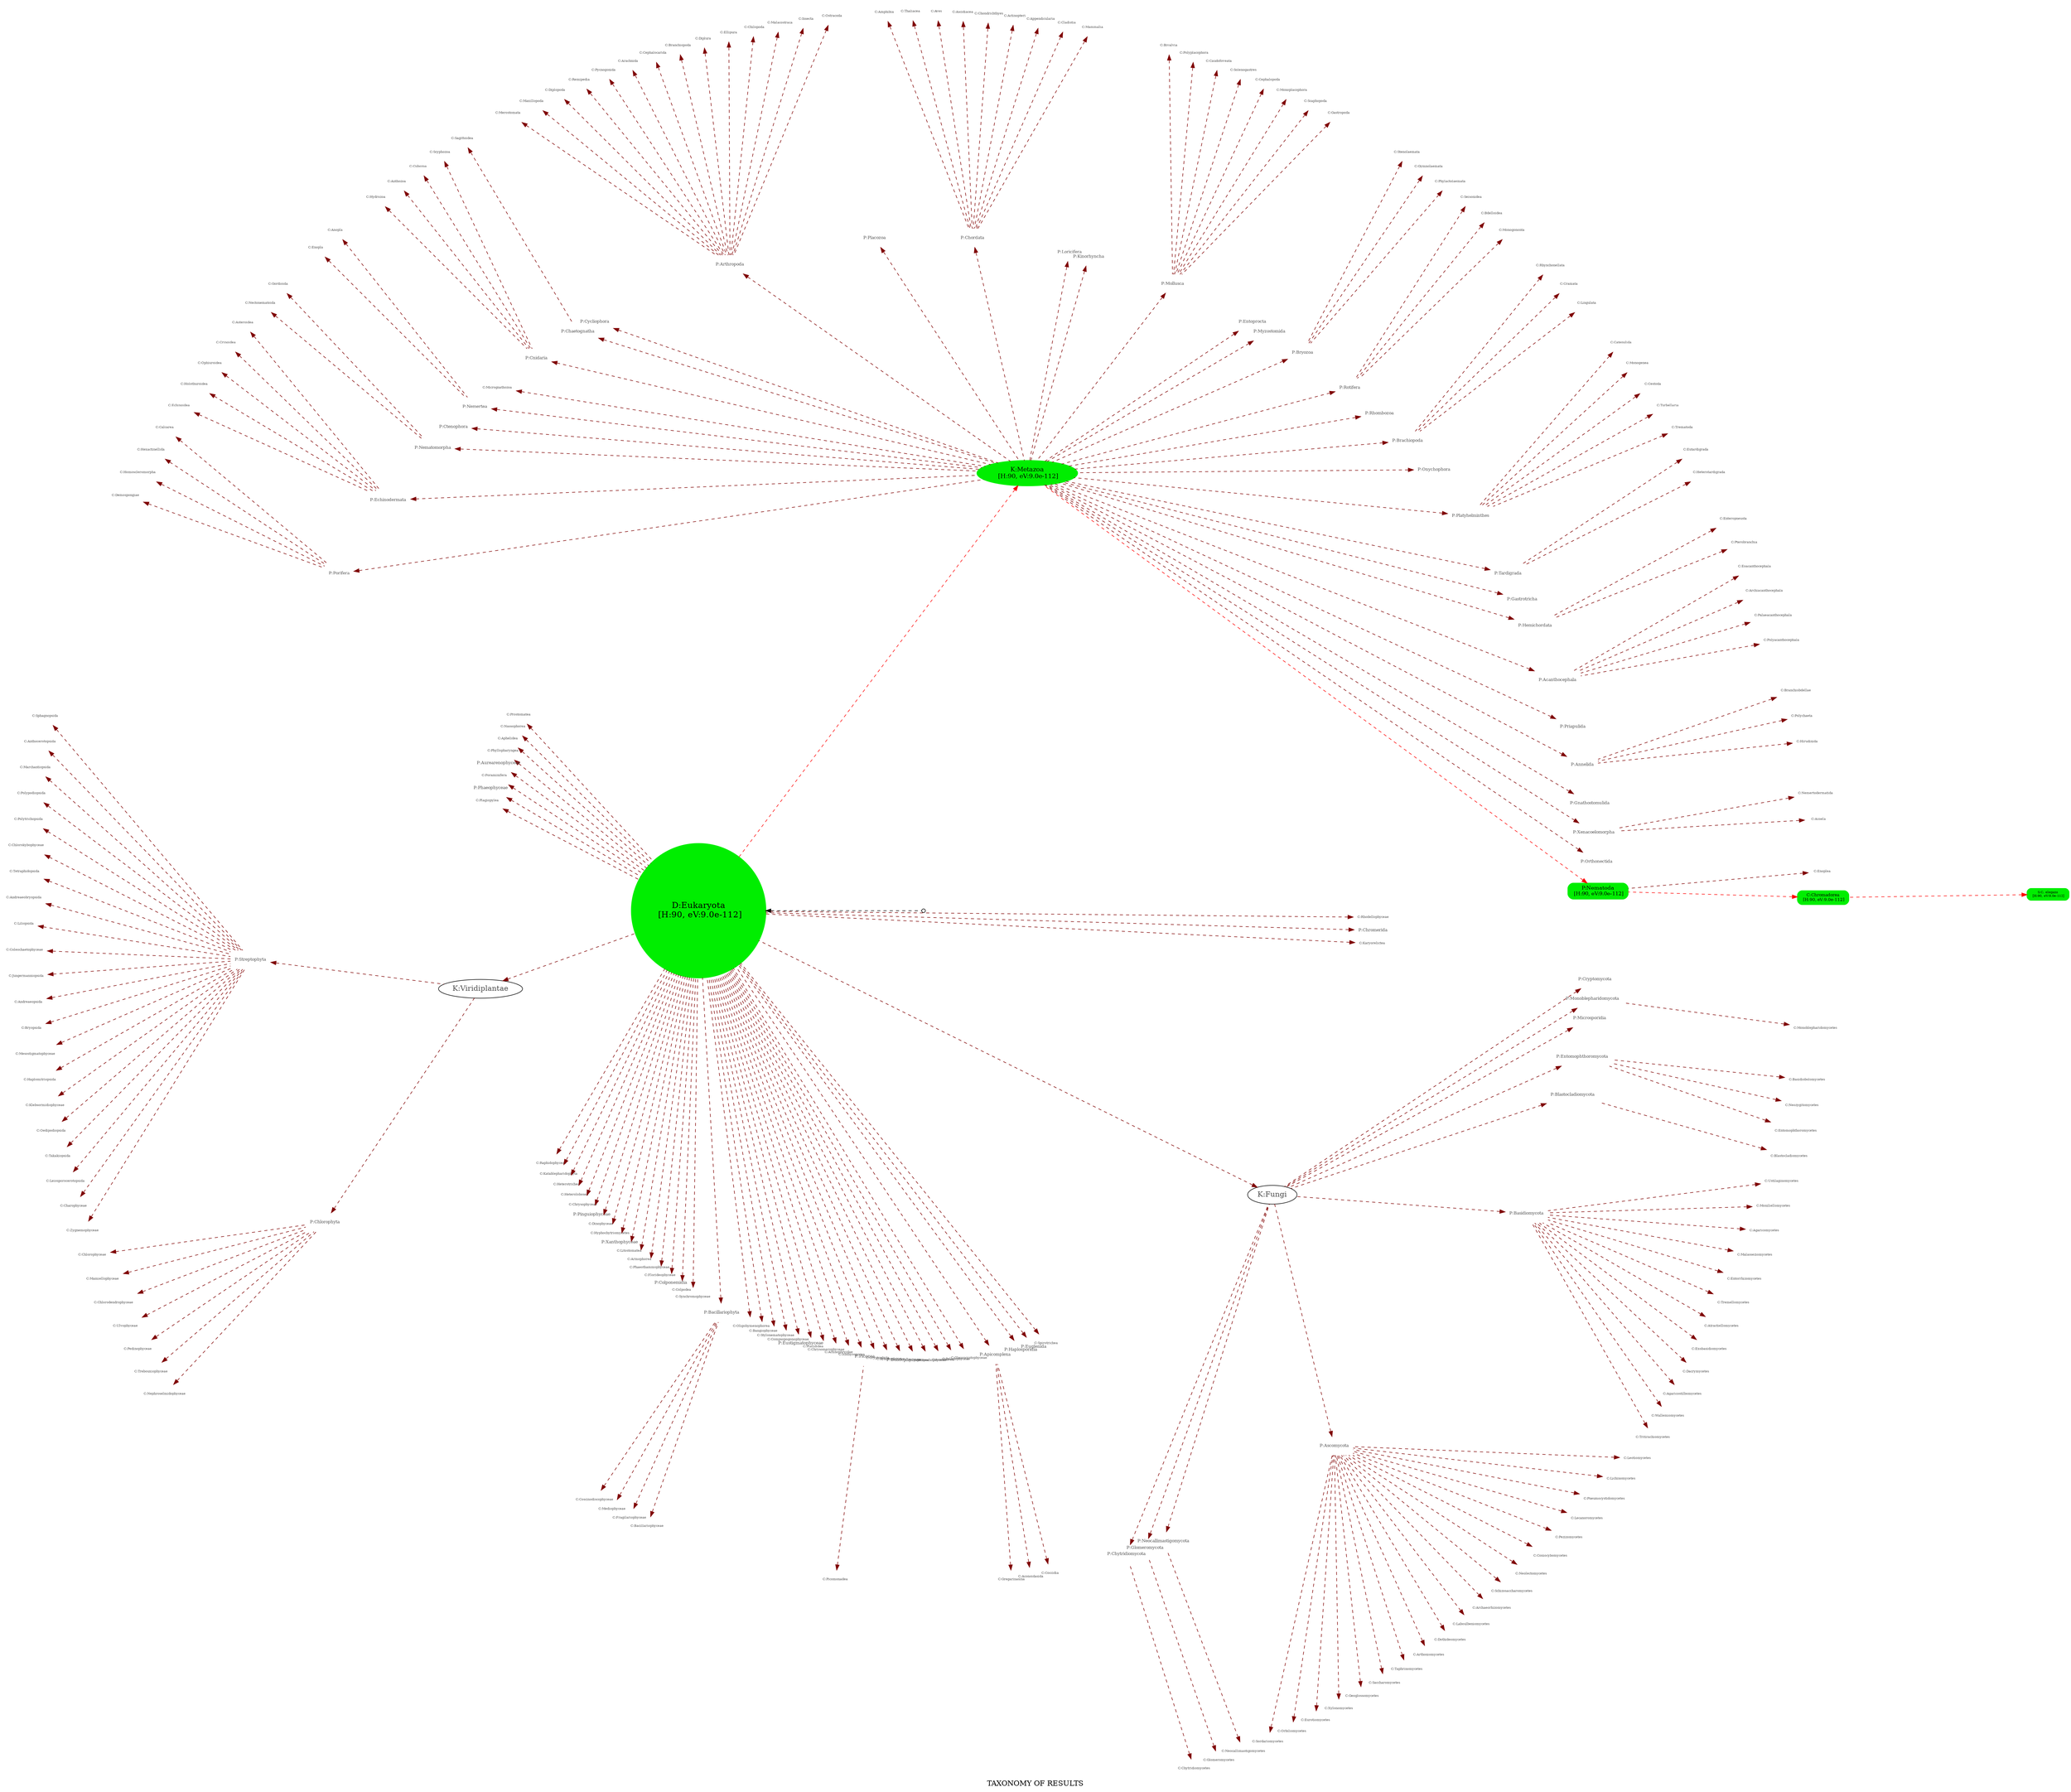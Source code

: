 digraph TaxG
    {
    root="N/D";
    layout=twopi;
    edge [style=dashed dir=back];
    node [shape=plaintext];
    ranksep=6;
    label = "TAXONOMY OF RESULTS";
    center = 1;
# --- NODES FOLLOW --- 
    "N/D"[shape=circle,label="",width=0.1,height=0.1]
    "D:Eukaryota"[shape=box width=0.01 height=0.01 style="rounded,filled,bold" color="#00ee00"  fillcolor="#00ee00" tooltip="HITS: 90 , best eV:9.0e-112, avg eV:1.9e-01, worst eV:6.1e+00" shape=circle fontsize=16  label="D:Eukaryota\n [H:90, eV:9.0e-112]"]
    "P:Nematoda"[shape=box width=0.01 height=0.01 style="rounded,filled,bold" color="#00ee00"  fillcolor="#00ee00" tooltip="HITS: 90 , best eV:9.0e-112, avg eV:1.9e-01, worst eV:6.1e+00" fontsize=10  label="P:Nematoda\n [H:90, eV:9.0e-112]"]
    "K:Metazoa"[shape=box width=0.01 height=0.01 style="rounded,filled,bold" color="#00ee00"  fillcolor="#00ee00" tooltip="HITS: 90 , best eV:9.0e-112, avg eV:1.9e-01, worst eV:6.1e+00" shape=ellipse fontsize=12  label="K:Metazoa\n [H:90, eV:9.0e-112]"]
    "S:C. elegans"[shape=box width=0.01 height=0.01 style="rounded,filled,bold" color="#00ee00"  fillcolor="#00ee00" tooltip="HITS: 90 , best eV:9.0e-112, avg eV:1.9e-01, worst eV:6.1e+00" fontsize=6  label="S:C. elegans\n [H:90, eV:9.0e-112]"]
    "C:Chromadorea"[shape=box width=0.01 height=0.01 style="rounded,filled,bold" color="#00ee00"  fillcolor="#00ee00" tooltip="HITS: 90 , best eV:9.0e-112, avg eV:1.9e-01, worst eV:6.1e+00" fontsize=8  label="C:Chromadorea\n [H:90, eV:9.0e-112]"]
# ---> TAXONOMY NODES FOLLOW <--- 
    "P:Orthonectida"[ fontcolor="#505050" fontsize=8 ]
    "C:Chlorophyceae"[ fontcolor="#505050" fontsize=6 ]
    "C:Prostomatea"[ fontcolor="#505050" fontsize=6 ]
    "P:Xenacoelomorpha"[ fontcolor="#505050" fontsize=8 ]
    "C:Ostracoda"[ fontcolor="#505050" fontsize=6 ]
    "C:Entomophthoromycetes"[ fontcolor="#505050" fontsize=6 ]
    "C:Nassophorea"[ fontcolor="#505050" fontsize=6 ]
    "P:Gnathostomulida"[ fontcolor="#505050" fontsize=8 ]
    "C:Tritirachiomycetes"[ fontcolor="#505050" fontsize=6 ]
    "P:Chytridiomycota"[ fontcolor="#505050" fontsize=8 ]
    "C:Aphelidea"[ fontcolor="#505050" fontsize=6 ]
    "C:Sphagnopsida"[ fontcolor="#505050" fontsize=6 ]
    "C:Phylactolaemata"[ fontcolor="#505050" fontsize=6 ]
    "C:Anopla"[ fontcolor="#505050" fontsize=6 ]
    "C:Lingulata"[ fontcolor="#505050" fontsize=6 ]
    "C:Phyllopharyngea"[ fontcolor="#505050" fontsize=6 ]
    "C:Gordioida"[ fontcolor="#505050" fontsize=6 ]
    "P:Aurearenophyceae"[ fontcolor="#505050" fontsize=8 ]
    "P:Annelida"[ fontcolor="#505050" fontsize=8 ]
    "P:Priapulida"[ fontcolor="#505050" fontsize=8 ]
    "C:Foraminifera"[ fontcolor="#505050" fontsize=6 ]
    "P:Acanthocephala"[ fontcolor="#505050" fontsize=8 ]
    "P:Phaeophyceae"[ fontcolor="#505050" fontsize=8 ]
    "C:Gastropoda"[ fontcolor="#505050" fontsize=6 ]
    "P:Hemichordata"[ fontcolor="#505050" fontsize=8 ]
    "C:Mamiellophyceae"[ fontcolor="#505050" fontsize=6 ]
    "C:Pterobranchia"[ fontcolor="#505050" fontsize=6 ]
    "C:Calcarea"[ fontcolor="#505050" fontsize=6 ]
    "C:Hexactinellida"[ fontcolor="#505050" fontsize=6 ]
    "C:Insecta"[ fontcolor="#505050" fontsize=6 ]
    "C:Anthocerotopsida"[ fontcolor="#505050" fontsize=6 ]
    "C:Scaphopoda"[ fontcolor="#505050" fontsize=6 ]
    "C:Plagiopylea"[ fontcolor="#505050" fontsize=6 ]
    "C:Mammalia"[ fontcolor="#505050" fontsize=6 ]
    "C:Coscinodiscophyceae"[ fontcolor="#505050" fontsize=6 ]
    "C:Sordariomycetes"[ fontcolor="#505050" fontsize=6 ]
    "C:Chlorodendrophyceae"[ fontcolor="#505050" fontsize=6 ]
    "C:Homoscleromorpha"[ fontcolor="#505050" fontsize=6 ]
    "C:Wallemiomycetes"[ fontcolor="#505050" fontsize=6 ]
    "C:Orbiliomycetes"[ fontcolor="#505050" fontsize=6 ]
    "C:Malacostraca"[ fontcolor="#505050" fontsize=6 ]
    "C:Asteroidea"[ fontcolor="#505050" fontsize=6 ]
    "C:Crinoidea"[ fontcolor="#505050" fontsize=6 ]
    "P:Gastrotricha"[ fontcolor="#505050" fontsize=8 ]
    "K:Viridiplantae"[ fontcolor="#505050" shape=ellipse fontsize=14 ]
    "C:Ulvophyceae"[ fontcolor="#505050" fontsize=6 ]
    "P:Tardigrada"[ fontcolor="#505050" fontsize=8 ]
    "C:Marchantiopsida"[ fontcolor="#505050" fontsize=6 ]
    "C:Neocallimastigomycetes"[ fontcolor="#505050" fontsize=6 ]
    "P:Platyhelminthes"[ fontcolor="#505050" fontsize=8 ]
    "C:Polypodiopsida"[ fontcolor="#505050" fontsize=6 ]
    "C:Neozygitomycetes"[ fontcolor="#505050" fontsize=6 ]
    "C:Eurotiomycetes"[ fontcolor="#505050" fontsize=6 ]
    "C:Xylonomycetes"[ fontcolor="#505050" fontsize=6 ]
    "C:Chilopoda"[ fontcolor="#505050" fontsize=6 ]
    "C:Ellipura"[ fontcolor="#505050" fontsize=6 ]
    "P:Onychophora"[ fontcolor="#505050" fontsize=8 ]
    "C:Polytrichopsida"[ fontcolor="#505050" fontsize=6 ]
    "C:Gregarinasina"[ fontcolor="#505050" fontsize=6 ]
    "C:Raphidophyceae"[ fontcolor="#505050" fontsize=6 ]
    "C:Mediophyceae"[ fontcolor="#505050" fontsize=6 ]
    "C:Geoglossomycetes"[ fontcolor="#505050" fontsize=6 ]
    "C:Katablepharidophyta"[ fontcolor="#505050" fontsize=6 ]
    "C:Heterotrichea"[ fontcolor="#505050" fontsize=6 ]
    "C:Agaricostilbomycetes"[ fontcolor="#505050" fontsize=6 ]
    "C:Gymnolaemata"[ fontcolor="#505050" fontsize=6 ]
    "C:Craniata"[ fontcolor="#505050" fontsize=6 ]
    "P:Brachiopoda"[ fontcolor="#505050" fontsize=8 ]
    "C:Monoblepharidomycetes"[ fontcolor="#505050" fontsize=6 ]
    "P:Glomeromycota"[ fontcolor="#505050" fontsize=8 ]
    "C:Basidiobolomycetes"[ fontcolor="#505050" fontsize=6 ]
    "C:Ophiuroidea"[ fontcolor="#505050" fontsize=6 ]
    "P:Neocallimastigomycota"[ fontcolor="#505050" fontsize=8 ]
    "C:Heterolobosea"[ fontcolor="#505050" fontsize=6 ]
    "C:Saccharomycetes"[ fontcolor="#505050" fontsize=6 ]
    "P:Rhombozoa"[ fontcolor="#505050" fontsize=8 ]
    "C:Taphrinomycetes"[ fontcolor="#505050" fontsize=6 ]
    "C:Chrysophyceae"[ fontcolor="#505050" fontsize=6 ]
    "C:Chytridiomycetes"[ fontcolor="#505050" fontsize=6 ]
    "P:Rotifera"[ fontcolor="#505050" fontsize=8 ]
    "P:Bryozoa"[ fontcolor="#505050" fontsize=8 ]
    "C:Arthoniomycetes"[ fontcolor="#505050" fontsize=6 ]
    "C:Diplura"[ fontcolor="#505050" fontsize=6 ]
    "C:Dothideomycetes"[ fontcolor="#505050" fontsize=6 ]
    "C:Laboulbeniomycetes"[ fontcolor="#505050" fontsize=6 ]
    "P:Pinguiophyceae"[ fontcolor="#505050" fontsize=8 ]
    "C:Polyacanthocephala"[ fontcolor="#505050" fontsize=6 ]
    "C:Dinophyceae"[ fontcolor="#505050" fontsize=6 ]
    "C:Hyphochytriomycetes"[ fontcolor="#505050" fontsize=6 ]
    "C:Holothuroidea"[ fontcolor="#505050" fontsize=6 ]
    "C:Aconoidasida"[ fontcolor="#505050" fontsize=6 ]
    "P:Myzostomida"[ fontcolor="#505050" fontsize=8 ]
    "P:Xanthophyceae"[ fontcolor="#505050" fontsize=8 ]
    "C:Litostomatea"[ fontcolor="#505050" fontsize=6 ]
    "C:Acoela"[ fontcolor="#505050" fontsize=6 ]
    "C:Dacrymycetes"[ fontcolor="#505050" fontsize=6 ]
    "P:Ascomycota"[ fontcolor="#505050" fontsize=8 ]
    "P:Entoprocta"[ fontcolor="#505050" fontsize=8 ]
    "C:Pedinophyceae"[ fontcolor="#505050" fontsize=6 ]
    "C:Armophorea"[ fontcolor="#505050" fontsize=6 ]
    "C:Palaeacanthocephala"[ fontcolor="#505050" fontsize=6 ]
    "C:Phaeothamniophyceae"[ fontcolor="#505050" fontsize=6 ]
    "C:Scyphozoa"[ fontcolor="#505050" fontsize=6 ]
    "P:Mollusca"[ fontcolor="#505050" fontsize=8 ]
    "C:Monoplacophora"[ fontcolor="#505050" fontsize=6 ]
    "C:Exobasidiomycetes"[ fontcolor="#505050" fontsize=6 ]
    "C:Florideophyceae"[ fontcolor="#505050" fontsize=6 ]
    "C:Branchiopoda"[ fontcolor="#505050" fontsize=6 ]
    "C:Rhynchonellata"[ fontcolor="#505050" fontsize=6 ]
    "P:Basidiomycota"[ fontcolor="#505050" fontsize=8 ]
    "C:Atractiellomycetes"[ fontcolor="#505050" fontsize=6 ]
    "C:Trematoda"[ fontcolor="#505050" fontsize=6 ]
    "P:Blastocladiomycota"[ fontcolor="#505050" fontsize=8 ]
    "P:Colponemidia"[ fontcolor="#505050" fontsize=8 ]
    "C:Archaeorhizomycetes"[ fontcolor="#505050" fontsize=6 ]
    "C:Cephalocarida"[ fontcolor="#505050" fontsize=6 ]
    "P:Kinorhyncha"[ fontcolor="#505050" fontsize=8 ]
    "P:Streptophyta"[ fontcolor="#505050" fontsize=8 ]
    "C:Colpodea"[ fontcolor="#505050" fontsize=6 ]
    "C:Cladistia"[ fontcolor="#505050" fontsize=6 ]
    "C:Synchromophyceae"[ fontcolor="#505050" fontsize=6 ]
    "P:Bacillariophyta"[ fontcolor="#505050" fontsize=8 ]
    "C:Chlorokybophyceae"[ fontcolor="#505050" fontsize=6 ]
    "C:Oligohymenophorea"[ fontcolor="#505050" fontsize=6 ]
    "C:Tetraphidopsida"[ fontcolor="#505050" fontsize=6 ]
    "P:Loricifera"[ fontcolor="#505050" fontsize=8 ]
    "C:Cubozoa"[ fontcolor="#505050" fontsize=6 ]
    "C:Glomeromycetes"[ fontcolor="#505050" fontsize=6 ]
    "C:Enoplea"[ fontcolor="#505050" fontsize=6 ]
    "C:Cephalopoda"[ fontcolor="#505050" fontsize=6 ]
    "C:Bangiophyceae"[ fontcolor="#505050" fontsize=6 ]
    "P:Chordata"[ fontcolor="#505050" fontsize=8 ]
    "C:Stylonematophyceae"[ fontcolor="#505050" fontsize=6 ]
    "C:Tremellomycetes"[ fontcolor="#505050" fontsize=6 ]
    "C:Coccidia"[ fontcolor="#505050" fontsize=6 ]
    "P:Placozoa"[ fontcolor="#505050" fontsize=8 ]
    "C:Andreaeobryopsida"[ fontcolor="#505050" fontsize=6 ]
    "P:Entomophthoromycota"[ fontcolor="#505050" fontsize=8 ]
    "C:Schizosaccharomycetes"[ fontcolor="#505050" fontsize=6 ]
    "C:Compsopogonophyceae"[ fontcolor="#505050" fontsize=6 ]
    "P:Eustigmatophyceae"[ fontcolor="#505050" fontsize=8 ]
    "C:Trebouxiophyceae"[ fontcolor="#505050" fontsize=6 ]
    "C:Liliopsida"[ fontcolor="#505050" fontsize=6 ]
    "C:Coleochaetophyceae"[ fontcolor="#505050" fontsize=6 ]
    "P:Microsporidia"[ fontcolor="#505050" fontsize=8 ]
    "C:Placididea"[ fontcolor="#505050" fontsize=6 ]
    "C:Heterotardigrada"[ fontcolor="#505050" fontsize=6 ]
    "C:Jungermanniopsida"[ fontcolor="#505050" fontsize=6 ]
    "C:Turbellaria"[ fontcolor="#505050" fontsize=6 ]
    "C:Chrysomerophyceae"[ fontcolor="#505050" fontsize=6 ]
    "C:Andreaeopsida"[ fontcolor="#505050" fontsize=6 ]
    "C:Eutardigrada"[ fontcolor="#505050" fontsize=6 ]
    "C:Entorrhizomycetes"[ fontcolor="#505050" fontsize=6 ]
    "C:Arachnida"[ fontcolor="#505050" fontsize=6 ]
    "C:Fragilariophyceae"[ fontcolor="#505050" fontsize=6 ]
    "C:Bryopsida"[ fontcolor="#505050" fontsize=6 ]
    "C:Malasseziomycetes"[ fontcolor="#505050" fontsize=6 ]
    "C:Actinophryidae"[ fontcolor="#505050" fontsize=6 ]
    "C:Ichthyosporea"[ fontcolor="#505050" fontsize=6 ]
    "C:Appendicularia"[ fontcolor="#505050" fontsize=6 ]
    "C:Neolectomycetes"[ fontcolor="#505050" fontsize=6 ]
    "P:Chlorophyta"[ fontcolor="#505050" fontsize=8 ]
    "P:Arthropoda"[ fontcolor="#505050" fontsize=8 ]
    "C:Coniocybomycetes"[ fontcolor="#505050" fontsize=6 ]
    "P:Picozoa"[ fontcolor="#505050" fontsize=8 ]
    "C:Picomonadea"[ fontcolor="#505050" fontsize=6 ]
    "C:Bacillariophyceae"[ fontcolor="#505050" fontsize=6 ]
    "C:Actinopteri"[ fontcolor="#505050" fontsize=6 ]
    "C:Monogononta"[ fontcolor="#505050" fontsize=6 ]
    "C:Solenogastres"[ fontcolor="#505050" fontsize=6 ]
    "P:Cycliophora"[ fontcolor="#505050" fontsize=8 ]
    "C:Cestoda"[ fontcolor="#505050" fontsize=6 ]
    "C:Anthozoa"[ fontcolor="#505050" fontsize=6 ]
    "C:Chondrichthyes"[ fontcolor="#505050" fontsize=6 ]
    "C:Mesostigmatophyceae"[ fontcolor="#505050" fontsize=6 ]
    "P:Monoblepharidomycota"[ fontcolor="#505050" fontsize=8 ]
    "P:Chaetognatha"[ fontcolor="#505050" fontsize=8 ]
    "C:Cryptophyta"[ fontcolor="#505050" fontsize=6 ]
    "C:Pycnogonida"[ fontcolor="#505050" fontsize=6 ]
    "C:Agaricomycetes"[ fontcolor="#505050" fontsize=6 ]
    "C:Haplomitriopsida"[ fontcolor="#505050" fontsize=6 ]
    "C:Klebsormidiophyceae"[ fontcolor="#505050" fontsize=6 ]
    "C:Monogenea"[ fontcolor="#505050" fontsize=6 ]
    "C:Blastocladiomycetes"[ fontcolor="#505050" fontsize=6 ]
    "C:Bdelloidea"[ fontcolor="#505050" fontsize=6 ]
    "C:Oedipodiopsida"[ fontcolor="#505050" fontsize=6 ]
    "C:Seisonidea"[ fontcolor="#505050" fontsize=6 ]
    "C:Sagittoidea"[ fontcolor="#505050" fontsize=6 ]
    "C:Takakiopsida"[ fontcolor="#505050" fontsize=6 ]
    "C:Pezizomycetes"[ fontcolor="#505050" fontsize=6 ]
    "C:Enopla"[ fontcolor="#505050" fontsize=6 ]
    "C:Hirudinida"[ fontcolor="#505050" fontsize=6 ]
    "P:Cnidaria"[ fontcolor="#505050" fontsize=8 ]
    "C:Lecanoromycetes"[ fontcolor="#505050" fontsize=6 ]
    "C:Micrognathozoa"[ fontcolor="#505050" fontsize=6 ]
    "C:Ascidiacea"[ fontcolor="#505050" fontsize=6 ]
    "C:Remipedia"[ fontcolor="#505050" fontsize=6 ]
    "C:Diplopoda"[ fontcolor="#505050" fontsize=6 ]
    "P:Nemertea"[ fontcolor="#505050" fontsize=8 ]
    "C:Synurophyceae"[ fontcolor="#505050" fontsize=6 ]
    "C:Hydrozoa"[ fontcolor="#505050" fontsize=6 ]
    "C:Archiacanthocephala"[ fontcolor="#505050" fontsize=6 ]
    "P:Ctenophora"[ fontcolor="#505050" fontsize=8 ]
    "P:Nematomorpha"[ fontcolor="#505050" fontsize=8 ]
    "P:Bolidophyceae"[ fontcolor="#505050" fontsize=8 ]
    "C:Pneumocystidomycetes"[ fontcolor="#505050" fontsize=6 ]
    "C:Maxillopoda"[ fontcolor="#505050" fontsize=6 ]
    "C:Leiosporocerotopsida"[ fontcolor="#505050" fontsize=6 ]
    "C:Aves"[ fontcolor="#505050" fontsize=6 ]
    "C:Nemertodermatida"[ fontcolor="#505050" fontsize=6 ]
    "C:Polycystinea"[ fontcolor="#505050" fontsize=6 ]
    "C:Charophyceae"[ fontcolor="#505050" fontsize=6 ]
    "C:Echinoidea"[ fontcolor="#505050" fontsize=6 ]
    "C:Caudofoveata"[ fontcolor="#505050" fontsize=6 ]
    "C:Enteropneusta"[ fontcolor="#505050" fontsize=6 ]
    "C:Dictyochophyceae"[ fontcolor="#505050" fontsize=6 ]
    "C:Acantharea"[ fontcolor="#505050" fontsize=6 ]
    "C:Pelagophyceae"[ fontcolor="#505050" fontsize=6 ]
    "P:Echinodermata"[ fontcolor="#505050" fontsize=8 ]
    "P:Porifera"[ fontcolor="#505050" fontsize=8 ]
    "P:Cryptomycota"[ fontcolor="#505050" fontsize=8 ]
    "C:Zygnemophyceae"[ fontcolor="#505050" fontsize=6 ]
    "C:Glaucocystophyceae"[ fontcolor="#505050" fontsize=6 ]
    "C:Eoacanthocephala"[ fontcolor="#505050" fontsize=6 ]
    "C:Catenulida"[ fontcolor="#505050" fontsize=6 ]
    "P:Apicomplexa"[ fontcolor="#505050" fontsize=8 ]
    "C:Nephroselmidophyceae"[ fontcolor="#505050" fontsize=6 ]
    "C:Nectonematoida"[ fontcolor="#505050" fontsize=6 ]
    "P:Haplosporidia"[ fontcolor="#505050" fontsize=8 ]
    "P:Euglenida"[ fontcolor="#505050" fontsize=8 ]
    "C:Spirotrichea"[ fontcolor="#505050" fontsize=6 ]
    "K:Fungi"[ fontcolor="#505050" shape=ellipse fontsize=14 ]
    "C:Polyplacophora"[ fontcolor="#505050" fontsize=6 ]
    "C:Thaliacea"[ fontcolor="#505050" fontsize=6 ]
    "C:Lichinomycetes"[ fontcolor="#505050" fontsize=6 ]
    "C:Karyorelictea"[ fontcolor="#505050" fontsize=6 ]
    "P:Chromerida"[ fontcolor="#505050" fontsize=8 ]
    "C:Demospongiae"[ fontcolor="#505050" fontsize=6 ]
    "C:Stenolaemata"[ fontcolor="#505050" fontsize=6 ]
    "C:Rhodellophyceae"[ fontcolor="#505050" fontsize=6 ]
    "C:Leotiomycetes"[ fontcolor="#505050" fontsize=6 ]
    "C:Polychaeta"[ fontcolor="#505050" fontsize=6 ]
    "C:Moniliellomycetes"[ fontcolor="#505050" fontsize=6 ]
    "C:Merostomata"[ fontcolor="#505050" fontsize=6 ]
    "C:Branchiobdellae"[ fontcolor="#505050" fontsize=6 ]
    "C:Amphibia"[ fontcolor="#505050" fontsize=6 ]
    "C:Ustilaginomycetes"[ fontcolor="#505050" fontsize=6 ]
    "C:Bivalvia"[ fontcolor="#505050" fontsize=6 ]
# --- EDGES FOLLOW --- 
    "D:Eukaryota" -> "N/D"[];
    "P:Nematoda" -> "K:Metazoa"[color = "#ff0000" ];
    "K:Metazoa" -> "D:Eukaryota"[color = "#ff0000" ];
    "S:C. elegans" -> "C:Chromadorea"[color = "#ff0000" ];
    "C:Chromadorea" -> "P:Nematoda"[color = "#ff0000" ];
# ---> TAXONOMY EDGES FOLLOW <--- 
    "P:Orthonectida" -> "K:Metazoa" [ color = "#800000" ]
    "C:Chlorophyceae" -> "P:Chlorophyta" [ color = "#800000" ]
    "C:Prostomatea" -> "D:Eukaryota" [ color = "#800000" ]
    "P:Xenacoelomorpha" -> "K:Metazoa" [ color = "#800000" ]
    "C:Ostracoda" -> "P:Arthropoda" [ color = "#800000" ]
    "C:Entomophthoromycetes" -> "P:Entomophthoromycota" [ color = "#800000" ]
    "C:Nassophorea" -> "D:Eukaryota" [ color = "#800000" ]
    "P:Gnathostomulida" -> "K:Metazoa" [ color = "#800000" ]
    "C:Tritirachiomycetes" -> "P:Basidiomycota" [ color = "#800000" ]
    "P:Chytridiomycota" -> "K:Fungi" [ color = "#800000" ]
    "C:Aphelidea" -> "D:Eukaryota" [ color = "#800000" ]
    "C:Sphagnopsida" -> "P:Streptophyta" [ color = "#800000" ]
    "C:Phylactolaemata" -> "P:Bryozoa" [ color = "#800000" ]
    "C:Anopla" -> "P:Nemertea" [ color = "#800000" ]
    "C:Lingulata" -> "P:Brachiopoda" [ color = "#800000" ]
    "C:Phyllopharyngea" -> "D:Eukaryota" [ color = "#800000" ]
    "C:Gordioida" -> "P:Nematomorpha" [ color = "#800000" ]
    "P:Aurearenophyceae" -> "D:Eukaryota" [ color = "#800000" ]
    "P:Annelida" -> "K:Metazoa" [ color = "#800000" ]
    "P:Priapulida" -> "K:Metazoa" [ color = "#800000" ]
    "C:Foraminifera" -> "D:Eukaryota" [ color = "#800000" ]
    "P:Acanthocephala" -> "K:Metazoa" [ color = "#800000" ]
    "P:Phaeophyceae" -> "D:Eukaryota" [ color = "#800000" ]
    "C:Gastropoda" -> "P:Mollusca" [ color = "#800000" ]
    "P:Hemichordata" -> "K:Metazoa" [ color = "#800000" ]
    "C:Mamiellophyceae" -> "P:Chlorophyta" [ color = "#800000" ]
    "C:Pterobranchia" -> "P:Hemichordata" [ color = "#800000" ]
    "C:Calcarea" -> "P:Porifera" [ color = "#800000" ]
    "C:Hexactinellida" -> "P:Porifera" [ color = "#800000" ]
    "C:Insecta" -> "P:Arthropoda" [ color = "#800000" ]
    "C:Anthocerotopsida" -> "P:Streptophyta" [ color = "#800000" ]
    "C:Scaphopoda" -> "P:Mollusca" [ color = "#800000" ]
    "C:Plagiopylea" -> "D:Eukaryota" [ color = "#800000" ]
    "C:Mammalia" -> "P:Chordata" [ color = "#800000" ]
    "C:Coscinodiscophyceae" -> "P:Bacillariophyta" [ color = "#800000" ]
    "C:Sordariomycetes" -> "P:Ascomycota" [ color = "#800000" ]
    "C:Chlorodendrophyceae" -> "P:Chlorophyta" [ color = "#800000" ]
    "C:Homoscleromorpha" -> "P:Porifera" [ color = "#800000" ]
    "C:Wallemiomycetes" -> "P:Basidiomycota" [ color = "#800000" ]
    "C:Orbiliomycetes" -> "P:Ascomycota" [ color = "#800000" ]
    "C:Malacostraca" -> "P:Arthropoda" [ color = "#800000" ]
    "C:Asteroidea" -> "P:Echinodermata" [ color = "#800000" ]
    "C:Crinoidea" -> "P:Echinodermata" [ color = "#800000" ]
    "P:Gastrotricha" -> "K:Metazoa" [ color = "#800000" ]
    "K:Viridiplantae" -> "D:Eukaryota" [ color = "#800000" ]
    "C:Ulvophyceae" -> "P:Chlorophyta" [ color = "#800000" ]
    "P:Tardigrada" -> "K:Metazoa" [ color = "#800000" ]
    "C:Marchantiopsida" -> "P:Streptophyta" [ color = "#800000" ]
    "C:Neocallimastigomycetes" -> "P:Neocallimastigomycota" [ color = "#800000" ]
    "P:Platyhelminthes" -> "K:Metazoa" [ color = "#800000" ]
    "C:Polypodiopsida" -> "P:Streptophyta" [ color = "#800000" ]
    "C:Neozygitomycetes" -> "P:Entomophthoromycota" [ color = "#800000" ]
    "C:Eurotiomycetes" -> "P:Ascomycota" [ color = "#800000" ]
    "C:Xylonomycetes" -> "P:Ascomycota" [ color = "#800000" ]
    "C:Chilopoda" -> "P:Arthropoda" [ color = "#800000" ]
    "C:Ellipura" -> "P:Arthropoda" [ color = "#800000" ]
    "P:Onychophora" -> "K:Metazoa" [ color = "#800000" ]
    "C:Polytrichopsida" -> "P:Streptophyta" [ color = "#800000" ]
    "C:Gregarinasina" -> "P:Apicomplexa" [ color = "#800000" ]
    "C:Raphidophyceae" -> "D:Eukaryota" [ color = "#800000" ]
    "C:Mediophyceae" -> "P:Bacillariophyta" [ color = "#800000" ]
    "C:Geoglossomycetes" -> "P:Ascomycota" [ color = "#800000" ]
    "C:Katablepharidophyta" -> "D:Eukaryota" [ color = "#800000" ]
    "C:Heterotrichea" -> "D:Eukaryota" [ color = "#800000" ]
    "C:Agaricostilbomycetes" -> "P:Basidiomycota" [ color = "#800000" ]
    "C:Gymnolaemata" -> "P:Bryozoa" [ color = "#800000" ]
    "C:Craniata" -> "P:Brachiopoda" [ color = "#800000" ]
    "P:Brachiopoda" -> "K:Metazoa" [ color = "#800000" ]
    "C:Monoblepharidomycetes" -> "P:Monoblepharidomycota" [ color = "#800000" ]
    "P:Glomeromycota" -> "K:Fungi" [ color = "#800000" ]
    "C:Basidiobolomycetes" -> "P:Entomophthoromycota" [ color = "#800000" ]
    "C:Ophiuroidea" -> "P:Echinodermata" [ color = "#800000" ]
    "P:Neocallimastigomycota" -> "K:Fungi" [ color = "#800000" ]
    "C:Heterolobosea" -> "D:Eukaryota" [ color = "#800000" ]
    "C:Saccharomycetes" -> "P:Ascomycota" [ color = "#800000" ]
    "P:Rhombozoa" -> "K:Metazoa" [ color = "#800000" ]
    "C:Taphrinomycetes" -> "P:Ascomycota" [ color = "#800000" ]
    "C:Chrysophyceae" -> "D:Eukaryota" [ color = "#800000" ]
    "C:Chytridiomycetes" -> "P:Chytridiomycota" [ color = "#800000" ]
    "P:Rotifera" -> "K:Metazoa" [ color = "#800000" ]
    "P:Bryozoa" -> "K:Metazoa" [ color = "#800000" ]
    "C:Arthoniomycetes" -> "P:Ascomycota" [ color = "#800000" ]
    "C:Diplura" -> "P:Arthropoda" [ color = "#800000" ]
    "C:Dothideomycetes" -> "P:Ascomycota" [ color = "#800000" ]
    "C:Laboulbeniomycetes" -> "P:Ascomycota" [ color = "#800000" ]
    "P:Pinguiophyceae" -> "D:Eukaryota" [ color = "#800000" ]
    "C:Polyacanthocephala" -> "P:Acanthocephala" [ color = "#800000" ]
    "C:Dinophyceae" -> "D:Eukaryota" [ color = "#800000" ]
    "C:Hyphochytriomycetes" -> "D:Eukaryota" [ color = "#800000" ]
    "C:Holothuroidea" -> "P:Echinodermata" [ color = "#800000" ]
    "C:Aconoidasida" -> "P:Apicomplexa" [ color = "#800000" ]
    "P:Myzostomida" -> "K:Metazoa" [ color = "#800000" ]
    "P:Xanthophyceae" -> "D:Eukaryota" [ color = "#800000" ]
    "C:Litostomatea" -> "D:Eukaryota" [ color = "#800000" ]
    "C:Acoela" -> "P:Xenacoelomorpha" [ color = "#800000" ]
    "C:Dacrymycetes" -> "P:Basidiomycota" [ color = "#800000" ]
    "P:Ascomycota" -> "K:Fungi" [ color = "#800000" ]
    "P:Entoprocta" -> "K:Metazoa" [ color = "#800000" ]
    "C:Pedinophyceae" -> "P:Chlorophyta" [ color = "#800000" ]
    "C:Armophorea" -> "D:Eukaryota" [ color = "#800000" ]
    "C:Palaeacanthocephala" -> "P:Acanthocephala" [ color = "#800000" ]
    "C:Phaeothamniophyceae" -> "D:Eukaryota" [ color = "#800000" ]
    "C:Scyphozoa" -> "P:Cnidaria" [ color = "#800000" ]
    "P:Mollusca" -> "K:Metazoa" [ color = "#800000" ]
    "C:Monoplacophora" -> "P:Mollusca" [ color = "#800000" ]
    "C:Exobasidiomycetes" -> "P:Basidiomycota" [ color = "#800000" ]
    "C:Florideophyceae" -> "D:Eukaryota" [ color = "#800000" ]
    "C:Branchiopoda" -> "P:Arthropoda" [ color = "#800000" ]
    "C:Rhynchonellata" -> "P:Brachiopoda" [ color = "#800000" ]
    "P:Basidiomycota" -> "K:Fungi" [ color = "#800000" ]
    "C:Atractiellomycetes" -> "P:Basidiomycota" [ color = "#800000" ]
    "C:Trematoda" -> "P:Platyhelminthes" [ color = "#800000" ]
    "P:Blastocladiomycota" -> "K:Fungi" [ color = "#800000" ]
    "P:Colponemidia" -> "D:Eukaryota" [ color = "#800000" ]
    "C:Archaeorhizomycetes" -> "P:Ascomycota" [ color = "#800000" ]
    "C:Cephalocarida" -> "P:Arthropoda" [ color = "#800000" ]
    "P:Kinorhyncha" -> "K:Metazoa" [ color = "#800000" ]
    "P:Streptophyta" -> "K:Viridiplantae" [ color = "#800000" ]
    "C:Colpodea" -> "D:Eukaryota" [ color = "#800000" ]
    "C:Cladistia" -> "P:Chordata" [ color = "#800000" ]
    "C:Synchromophyceae" -> "D:Eukaryota" [ color = "#800000" ]
    "P:Bacillariophyta" -> "D:Eukaryota" [ color = "#800000" ]
    "C:Chlorokybophyceae" -> "P:Streptophyta" [ color = "#800000" ]
    "C:Oligohymenophorea" -> "D:Eukaryota" [ color = "#800000" ]
    "C:Tetraphidopsida" -> "P:Streptophyta" [ color = "#800000" ]
    "P:Loricifera" -> "K:Metazoa" [ color = "#800000" ]
    "C:Cubozoa" -> "P:Cnidaria" [ color = "#800000" ]
    "C:Glomeromycetes" -> "P:Glomeromycota" [ color = "#800000" ]
    "C:Enoplea" -> "P:Nematoda" [ color = "#800000" ]
    "C:Cephalopoda" -> "P:Mollusca" [ color = "#800000" ]
    "C:Bangiophyceae" -> "D:Eukaryota" [ color = "#800000" ]
    "P:Chordata" -> "K:Metazoa" [ color = "#800000" ]
    "C:Stylonematophyceae" -> "D:Eukaryota" [ color = "#800000" ]
    "C:Tremellomycetes" -> "P:Basidiomycota" [ color = "#800000" ]
    "C:Coccidia" -> "P:Apicomplexa" [ color = "#800000" ]
    "P:Placozoa" -> "K:Metazoa" [ color = "#800000" ]
    "C:Andreaeobryopsida" -> "P:Streptophyta" [ color = "#800000" ]
    "P:Entomophthoromycota" -> "K:Fungi" [ color = "#800000" ]
    "C:Schizosaccharomycetes" -> "P:Ascomycota" [ color = "#800000" ]
    "C:Compsopogonophyceae" -> "D:Eukaryota" [ color = "#800000" ]
    "P:Eustigmatophyceae" -> "D:Eukaryota" [ color = "#800000" ]
    "C:Trebouxiophyceae" -> "P:Chlorophyta" [ color = "#800000" ]
    "C:Liliopsida" -> "P:Streptophyta" [ color = "#800000" ]
    "C:Coleochaetophyceae" -> "P:Streptophyta" [ color = "#800000" ]
    "P:Microsporidia" -> "K:Fungi" [ color = "#800000" ]
    "C:Placididea" -> "D:Eukaryota" [ color = "#800000" ]
    "C:Heterotardigrada" -> "P:Tardigrada" [ color = "#800000" ]
    "C:Jungermanniopsida" -> "P:Streptophyta" [ color = "#800000" ]
    "C:Turbellaria" -> "P:Platyhelminthes" [ color = "#800000" ]
    "C:Chrysomerophyceae" -> "D:Eukaryota" [ color = "#800000" ]
    "C:Andreaeopsida" -> "P:Streptophyta" [ color = "#800000" ]
    "C:Eutardigrada" -> "P:Tardigrada" [ color = "#800000" ]
    "C:Entorrhizomycetes" -> "P:Basidiomycota" [ color = "#800000" ]
    "C:Arachnida" -> "P:Arthropoda" [ color = "#800000" ]
    "C:Fragilariophyceae" -> "P:Bacillariophyta" [ color = "#800000" ]
    "C:Bryopsida" -> "P:Streptophyta" [ color = "#800000" ]
    "C:Malasseziomycetes" -> "P:Basidiomycota" [ color = "#800000" ]
    "C:Actinophryidae" -> "D:Eukaryota" [ color = "#800000" ]
    "C:Ichthyosporea" -> "D:Eukaryota" [ color = "#800000" ]
    "C:Appendicularia" -> "P:Chordata" [ color = "#800000" ]
    "C:Neolectomycetes" -> "P:Ascomycota" [ color = "#800000" ]
    "P:Chlorophyta" -> "K:Viridiplantae" [ color = "#800000" ]
    "P:Arthropoda" -> "K:Metazoa" [ color = "#800000" ]
    "C:Coniocybomycetes" -> "P:Ascomycota" [ color = "#800000" ]
    "P:Picozoa" -> "D:Eukaryota" [ color = "#800000" ]
    "C:Picomonadea" -> "P:Picozoa" [ color = "#800000" ]
    "C:Bacillariophyceae" -> "P:Bacillariophyta" [ color = "#800000" ]
    "C:Actinopteri" -> "P:Chordata" [ color = "#800000" ]
    "C:Monogononta" -> "P:Rotifera" [ color = "#800000" ]
    "C:Solenogastres" -> "P:Mollusca" [ color = "#800000" ]
    "P:Cycliophora" -> "K:Metazoa" [ color = "#800000" ]
    "C:Cestoda" -> "P:Platyhelminthes" [ color = "#800000" ]
    "C:Anthozoa" -> "P:Cnidaria" [ color = "#800000" ]
    "C:Chondrichthyes" -> "P:Chordata" [ color = "#800000" ]
    "C:Mesostigmatophyceae" -> "P:Streptophyta" [ color = "#800000" ]
    "P:Monoblepharidomycota" -> "K:Fungi" [ color = "#800000" ]
    "P:Chaetognatha" -> "K:Metazoa" [ color = "#800000" ]
    "C:Cryptophyta" -> "D:Eukaryota" [ color = "#800000" ]
    "C:Pycnogonida" -> "P:Arthropoda" [ color = "#800000" ]
    "C:Agaricomycetes" -> "P:Basidiomycota" [ color = "#800000" ]
    "C:Haplomitriopsida" -> "P:Streptophyta" [ color = "#800000" ]
    "C:Klebsormidiophyceae" -> "P:Streptophyta" [ color = "#800000" ]
    "C:Monogenea" -> "P:Platyhelminthes" [ color = "#800000" ]
    "C:Blastocladiomycetes" -> "P:Blastocladiomycota" [ color = "#800000" ]
    "C:Bdelloidea" -> "P:Rotifera" [ color = "#800000" ]
    "C:Oedipodiopsida" -> "P:Streptophyta" [ color = "#800000" ]
    "C:Seisonidea" -> "P:Rotifera" [ color = "#800000" ]
    "C:Sagittoidea" -> "P:Chaetognatha" [ color = "#800000" ]
    "C:Takakiopsida" -> "P:Streptophyta" [ color = "#800000" ]
    "C:Pezizomycetes" -> "P:Ascomycota" [ color = "#800000" ]
    "C:Enopla" -> "P:Nemertea" [ color = "#800000" ]
    "C:Hirudinida" -> "P:Annelida" [ color = "#800000" ]
    "P:Cnidaria" -> "K:Metazoa" [ color = "#800000" ]
    "C:Lecanoromycetes" -> "P:Ascomycota" [ color = "#800000" ]
    "C:Micrognathozoa" -> "K:Metazoa" [ color = "#800000" ]
    "C:Ascidiacea" -> "P:Chordata" [ color = "#800000" ]
    "C:Remipedia" -> "P:Arthropoda" [ color = "#800000" ]
    "C:Diplopoda" -> "P:Arthropoda" [ color = "#800000" ]
    "P:Nemertea" -> "K:Metazoa" [ color = "#800000" ]
    "C:Synurophyceae" -> "D:Eukaryota" [ color = "#800000" ]
    "C:Hydrozoa" -> "P:Cnidaria" [ color = "#800000" ]
    "C:Archiacanthocephala" -> "P:Acanthocephala" [ color = "#800000" ]
    "P:Ctenophora" -> "K:Metazoa" [ color = "#800000" ]
    "P:Nematomorpha" -> "K:Metazoa" [ color = "#800000" ]
    "P:Bolidophyceae" -> "D:Eukaryota" [ color = "#800000" ]
    "C:Pneumocystidomycetes" -> "P:Ascomycota" [ color = "#800000" ]
    "C:Maxillopoda" -> "P:Arthropoda" [ color = "#800000" ]
    "C:Leiosporocerotopsida" -> "P:Streptophyta" [ color = "#800000" ]
    "C:Aves" -> "P:Chordata" [ color = "#800000" ]
    "C:Nemertodermatida" -> "P:Xenacoelomorpha" [ color = "#800000" ]
    "C:Polycystinea" -> "D:Eukaryota" [ color = "#800000" ]
    "C:Charophyceae" -> "P:Streptophyta" [ color = "#800000" ]
    "C:Echinoidea" -> "P:Echinodermata" [ color = "#800000" ]
    "C:Caudofoveata" -> "P:Mollusca" [ color = "#800000" ]
    "C:Enteropneusta" -> "P:Hemichordata" [ color = "#800000" ]
    "C:Dictyochophyceae" -> "D:Eukaryota" [ color = "#800000" ]
    "C:Acantharea" -> "D:Eukaryota" [ color = "#800000" ]
    "C:Pelagophyceae" -> "D:Eukaryota" [ color = "#800000" ]
    "P:Echinodermata" -> "K:Metazoa" [ color = "#800000" ]
    "P:Porifera" -> "K:Metazoa" [ color = "#800000" ]
    "P:Cryptomycota" -> "K:Fungi" [ color = "#800000" ]
    "C:Zygnemophyceae" -> "P:Streptophyta" [ color = "#800000" ]
    "C:Glaucocystophyceae" -> "D:Eukaryota" [ color = "#800000" ]
    "C:Eoacanthocephala" -> "P:Acanthocephala" [ color = "#800000" ]
    "C:Catenulida" -> "P:Platyhelminthes" [ color = "#800000" ]
    "P:Apicomplexa" -> "D:Eukaryota" [ color = "#800000" ]
    "C:Nephroselmidophyceae" -> "P:Chlorophyta" [ color = "#800000" ]
    "C:Nectonematoida" -> "P:Nematomorpha" [ color = "#800000" ]
    "P:Haplosporidia" -> "D:Eukaryota" [ color = "#800000" ]
    "P:Euglenida" -> "D:Eukaryota" [ color = "#800000" ]
    "C:Spirotrichea" -> "D:Eukaryota" [ color = "#800000" ]
    "K:Fungi" -> "D:Eukaryota" [ color = "#800000" ]
    "C:Polyplacophora" -> "P:Mollusca" [ color = "#800000" ]
    "C:Thaliacea" -> "P:Chordata" [ color = "#800000" ]
    "C:Lichinomycetes" -> "P:Ascomycota" [ color = "#800000" ]
    "C:Karyorelictea" -> "D:Eukaryota" [ color = "#800000" ]
    "P:Chromerida" -> "D:Eukaryota" [ color = "#800000" ]
    "C:Demospongiae" -> "P:Porifera" [ color = "#800000" ]
    "C:Stenolaemata" -> "P:Bryozoa" [ color = "#800000" ]
    "C:Rhodellophyceae" -> "D:Eukaryota" [ color = "#800000" ]
    "C:Leotiomycetes" -> "P:Ascomycota" [ color = "#800000" ]
    "C:Polychaeta" -> "P:Annelida" [ color = "#800000" ]
    "C:Moniliellomycetes" -> "P:Basidiomycota" [ color = "#800000" ]
    "C:Merostomata" -> "P:Arthropoda" [ color = "#800000" ]
    "C:Branchiobdellae" -> "P:Annelida" [ color = "#800000" ]
    "C:Amphibia" -> "P:Chordata" [ color = "#800000" ]
    "C:Ustilaginomycetes" -> "P:Basidiomycota" [ color = "#800000" ]
    "C:Bivalvia" -> "P:Mollusca" [ color = "#800000" ]
}
